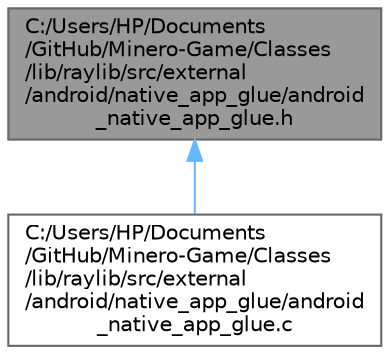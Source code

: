 digraph "C:/Users/HP/Documents/GitHub/Minero-Game/Classes/lib/raylib/src/external/android/native_app_glue/android_native_app_glue.h"
{
 // LATEX_PDF_SIZE
  bgcolor="transparent";
  edge [fontname=Helvetica,fontsize=10,labelfontname=Helvetica,labelfontsize=10];
  node [fontname=Helvetica,fontsize=10,shape=box,height=0.2,width=0.4];
  Node1 [id="Node000001",label="C:/Users/HP/Documents\l/GitHub/Minero-Game/Classes\l/lib/raylib/src/external\l/android/native_app_glue/android\l_native_app_glue.h",height=0.2,width=0.4,color="gray40", fillcolor="grey60", style="filled", fontcolor="black",tooltip=" "];
  Node1 -> Node2 [id="edge3_Node000001_Node000002",dir="back",color="steelblue1",style="solid",tooltip=" "];
  Node2 [id="Node000002",label="C:/Users/HP/Documents\l/GitHub/Minero-Game/Classes\l/lib/raylib/src/external\l/android/native_app_glue/android\l_native_app_glue.c",height=0.2,width=0.4,color="grey40", fillcolor="white", style="filled",URL="$_classes_2lib_2raylib_2src_2external_2android_2native__app__glue_2android__native__app__glue_8c.html",tooltip=" "];
}
